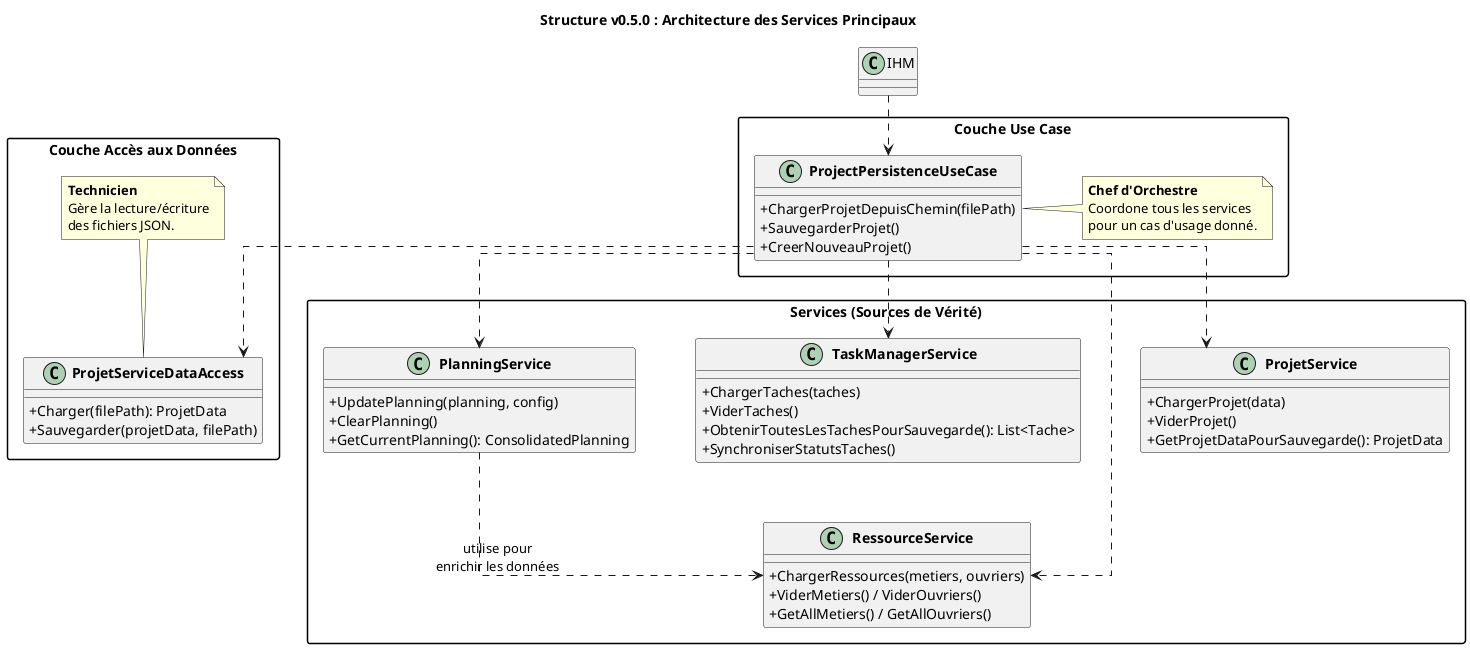 @startuml
' --- Configuration ---
skinparam componentStyle uml2
skinparam linetype ortho
skinparam ranksep 60
skinparam nodesep 60
skinparam packageStyle rectangle
skinparam classAttributeIconSize 0
skinparam shadowing false

title Structure v0.5.0 : Architecture des Services Principaux

package "Couche Use Case" {
    class "<b>ProjectPersistenceUseCase</b>" as UseCase {
        + ChargerProjetDepuisChemin(filePath)
        + SauvegarderProjet()
        + CreerNouveauProjet()
    }
    note right of UseCase: **Chef d'Orchestre**\nCoordone tous les services\npour un cas d'usage donné.
}

package "Couche Accès aux Données" {
    class "<b>ProjetServiceDataAccess</b>" as DA {
        + Charger(filePath): ProjetData
        + Sauvegarder(projetData, filePath)
    }
    note top of DA: **Technicien**\nGère la lecture/écriture\ndes fichiers JSON.
}

package "Services (Sources de Vérité)" {
    class "<b>ProjetService</b>" as PS {
        + ChargerProjet(data)
        + ViderProjet()
        + GetProjetDataPourSauvegarde(): ProjetData
    }
    class "<b>RessourceService</b>" as RS {
        + ChargerRessources(metiers, ouvriers)
        + ViderMetiers() / ViderOuvriers()
        + GetAllMetiers() / GetAllOuvriers()
    }
    class "<b>TaskManagerService</b>" as TMS {
        + ChargerTaches(taches)
        + ViderTaches()
        + ObtenirToutesLesTachesPourSauvegarde(): List<Tache>
        + SynchroniserStatutsTaches()
    }
    class "<b>PlanningService</b>" as PlS {
        + UpdatePlanning(planning, config)
        + ClearPlanning()
        + GetCurrentPlanning(): ConsolidatedPlanning
    }
}

' --- Relations de dépendance (utilise) ---
IHM ..> UseCase
UseCase ..> DA
UseCase ..> PS
UseCase ..> RS
UseCase ..> TMS
UseCase ..> PlS

PlS ..> RS : utilise pour\nenrichir les données

@enduml
